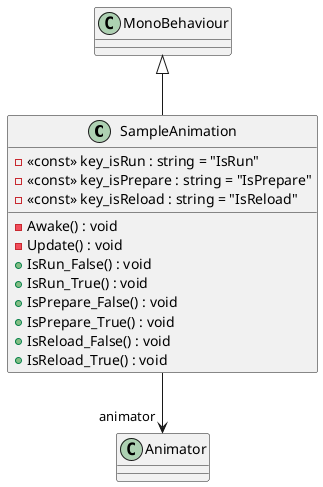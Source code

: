 @startuml
class SampleAnimation {
    - <<const>> key_isRun : string = "IsRun"
    - <<const>> key_isPrepare : string = "IsPrepare"
    - <<const>> key_isReload : string = "IsReload"
    - Awake() : void
    - Update() : void
    + IsRun_False() : void
    + IsRun_True() : void
    + IsPrepare_False() : void
    + IsPrepare_True() : void
    + IsReload_False() : void
    + IsReload_True() : void
}
MonoBehaviour <|-- SampleAnimation
SampleAnimation --> "animator" Animator
@enduml
